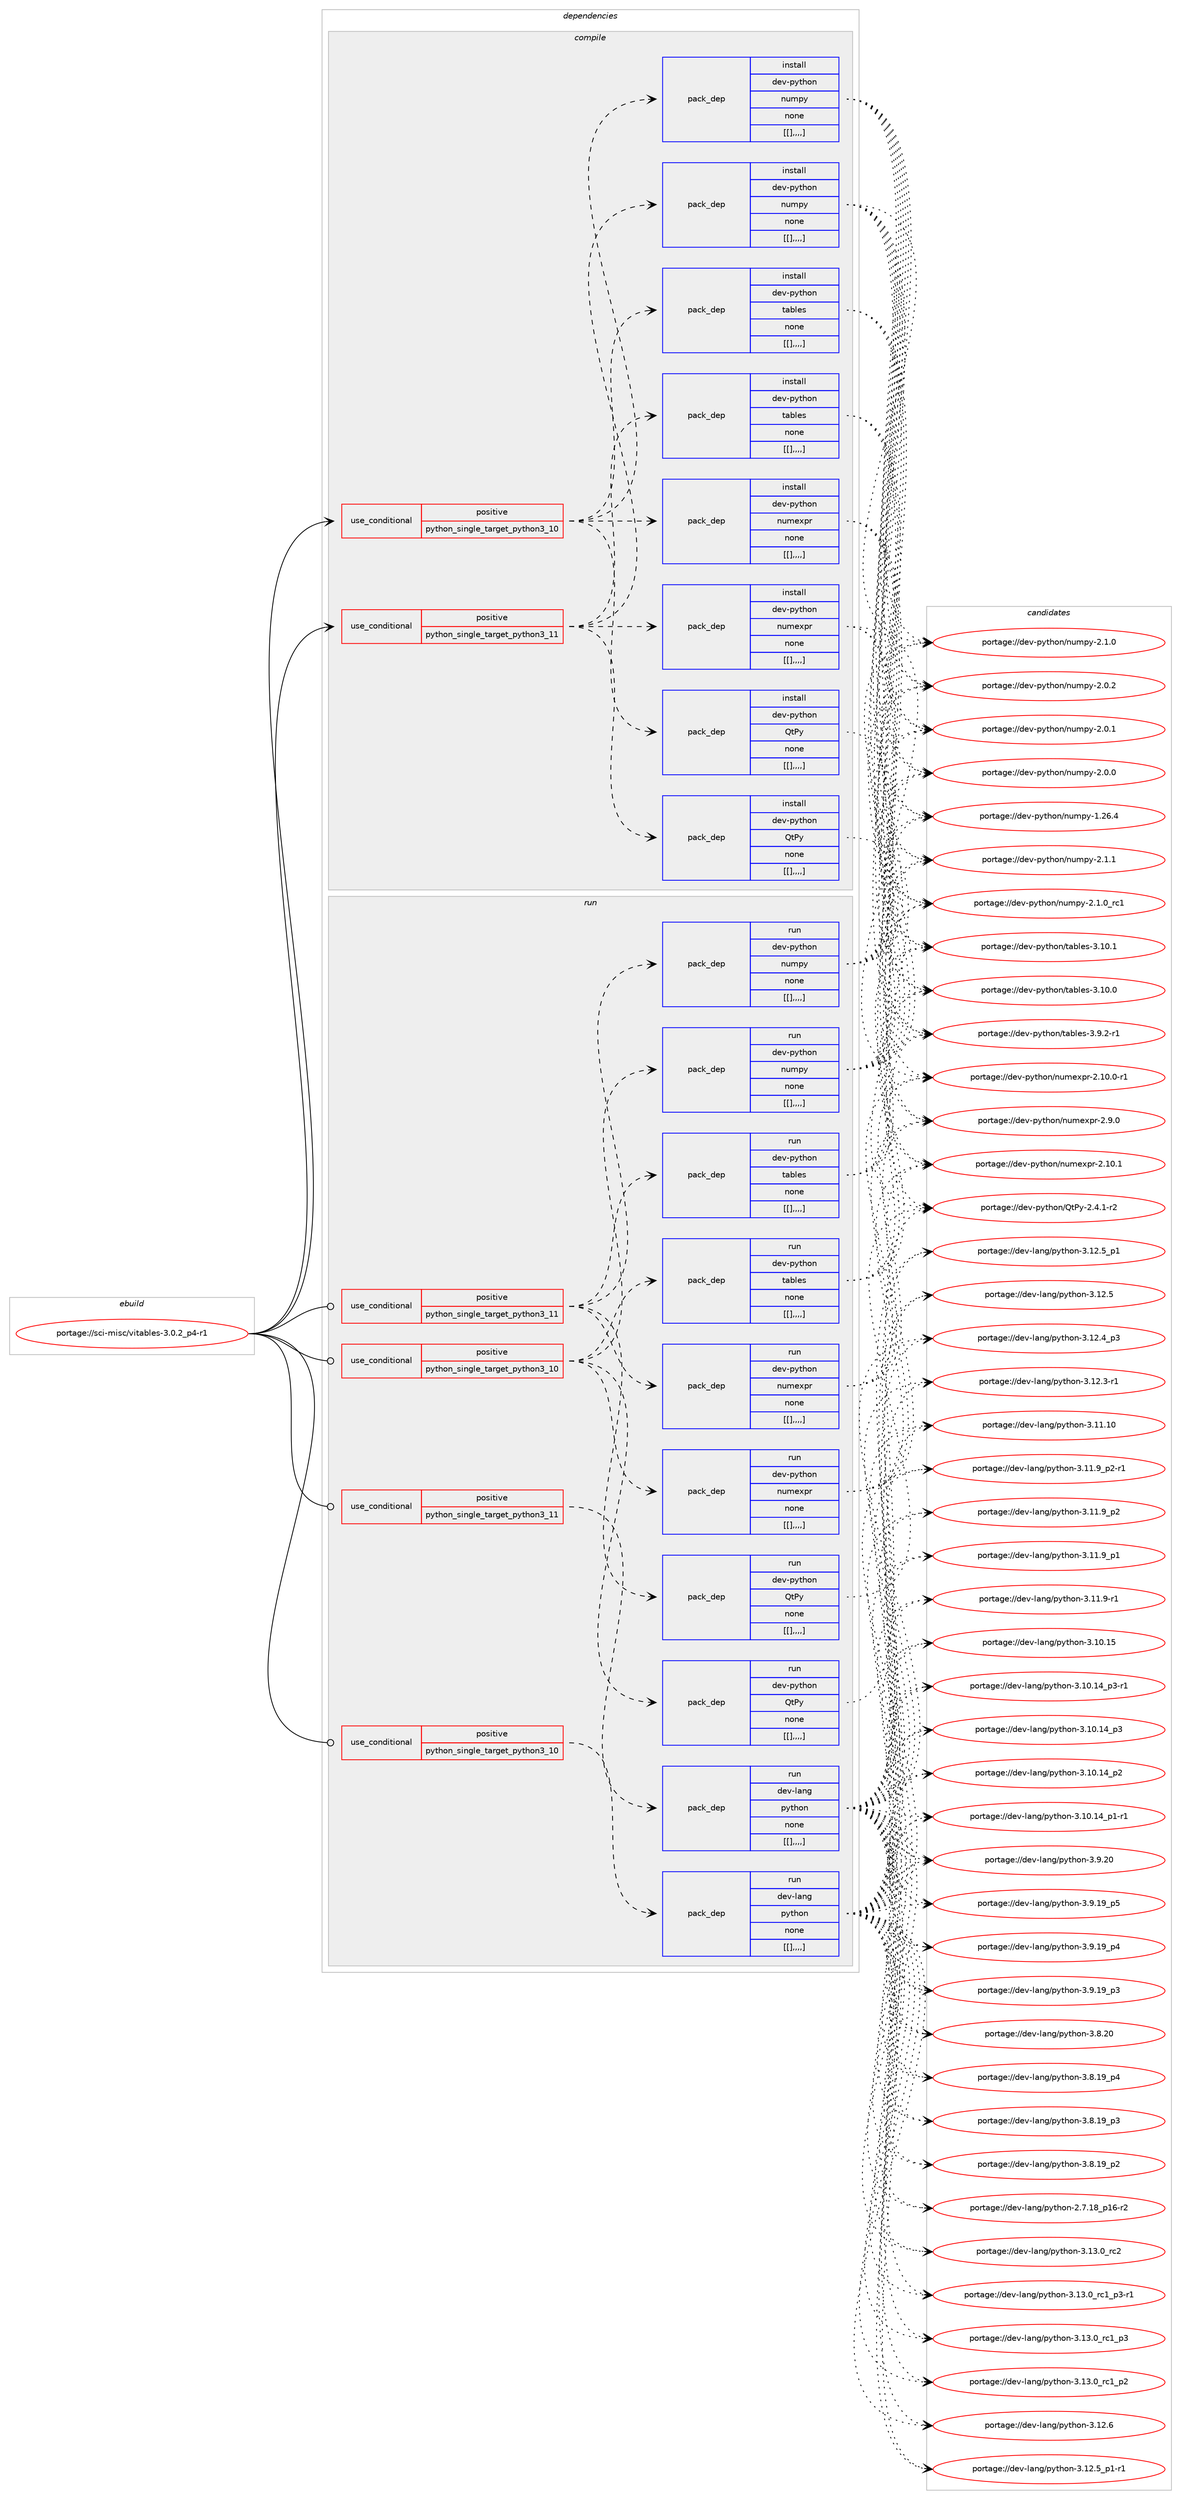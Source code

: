 digraph prolog {

# *************
# Graph options
# *************

newrank=true;
concentrate=true;
compound=true;
graph [rankdir=LR,fontname=Helvetica,fontsize=10,ranksep=1.5];#, ranksep=2.5, nodesep=0.2];
edge  [arrowhead=vee];
node  [fontname=Helvetica,fontsize=10];

# **********
# The ebuild
# **********

subgraph cluster_leftcol {
color=gray;
label=<<i>ebuild</i>>;
id [label="portage://sci-misc/vitables-3.0.2_p4-r1", color=red, width=4, href="../sci-misc/vitables-3.0.2_p4-r1.svg"];
}

# ****************
# The dependencies
# ****************

subgraph cluster_midcol {
color=gray;
label=<<i>dependencies</i>>;
subgraph cluster_compile {
fillcolor="#eeeeee";
style=filled;
label=<<i>compile</i>>;
subgraph cond112887 {
dependency426750 [label=<<TABLE BORDER="0" CELLBORDER="1" CELLSPACING="0" CELLPADDING="4"><TR><TD ROWSPAN="3" CELLPADDING="10">use_conditional</TD></TR><TR><TD>positive</TD></TR><TR><TD>python_single_target_python3_10</TD></TR></TABLE>>, shape=none, color=red];
subgraph pack310826 {
dependency426751 [label=<<TABLE BORDER="0" CELLBORDER="1" CELLSPACING="0" CELLPADDING="4" WIDTH="220"><TR><TD ROWSPAN="6" CELLPADDING="30">pack_dep</TD></TR><TR><TD WIDTH="110">install</TD></TR><TR><TD>dev-python</TD></TR><TR><TD>numpy</TD></TR><TR><TD>none</TD></TR><TR><TD>[[],,,,]</TD></TR></TABLE>>, shape=none, color=blue];
}
dependency426750:e -> dependency426751:w [weight=20,style="dashed",arrowhead="vee"];
subgraph pack310827 {
dependency426752 [label=<<TABLE BORDER="0" CELLBORDER="1" CELLSPACING="0" CELLPADDING="4" WIDTH="220"><TR><TD ROWSPAN="6" CELLPADDING="30">pack_dep</TD></TR><TR><TD WIDTH="110">install</TD></TR><TR><TD>dev-python</TD></TR><TR><TD>numexpr</TD></TR><TR><TD>none</TD></TR><TR><TD>[[],,,,]</TD></TR></TABLE>>, shape=none, color=blue];
}
dependency426750:e -> dependency426752:w [weight=20,style="dashed",arrowhead="vee"];
subgraph pack310828 {
dependency426753 [label=<<TABLE BORDER="0" CELLBORDER="1" CELLSPACING="0" CELLPADDING="4" WIDTH="220"><TR><TD ROWSPAN="6" CELLPADDING="30">pack_dep</TD></TR><TR><TD WIDTH="110">install</TD></TR><TR><TD>dev-python</TD></TR><TR><TD>QtPy</TD></TR><TR><TD>none</TD></TR><TR><TD>[[],,,,]</TD></TR></TABLE>>, shape=none, color=blue];
}
dependency426750:e -> dependency426753:w [weight=20,style="dashed",arrowhead="vee"];
subgraph pack310829 {
dependency426754 [label=<<TABLE BORDER="0" CELLBORDER="1" CELLSPACING="0" CELLPADDING="4" WIDTH="220"><TR><TD ROWSPAN="6" CELLPADDING="30">pack_dep</TD></TR><TR><TD WIDTH="110">install</TD></TR><TR><TD>dev-python</TD></TR><TR><TD>tables</TD></TR><TR><TD>none</TD></TR><TR><TD>[[],,,,]</TD></TR></TABLE>>, shape=none, color=blue];
}
dependency426750:e -> dependency426754:w [weight=20,style="dashed",arrowhead="vee"];
}
id:e -> dependency426750:w [weight=20,style="solid",arrowhead="vee"];
subgraph cond112888 {
dependency426755 [label=<<TABLE BORDER="0" CELLBORDER="1" CELLSPACING="0" CELLPADDING="4"><TR><TD ROWSPAN="3" CELLPADDING="10">use_conditional</TD></TR><TR><TD>positive</TD></TR><TR><TD>python_single_target_python3_11</TD></TR></TABLE>>, shape=none, color=red];
subgraph pack310830 {
dependency426756 [label=<<TABLE BORDER="0" CELLBORDER="1" CELLSPACING="0" CELLPADDING="4" WIDTH="220"><TR><TD ROWSPAN="6" CELLPADDING="30">pack_dep</TD></TR><TR><TD WIDTH="110">install</TD></TR><TR><TD>dev-python</TD></TR><TR><TD>numpy</TD></TR><TR><TD>none</TD></TR><TR><TD>[[],,,,]</TD></TR></TABLE>>, shape=none, color=blue];
}
dependency426755:e -> dependency426756:w [weight=20,style="dashed",arrowhead="vee"];
subgraph pack310831 {
dependency426757 [label=<<TABLE BORDER="0" CELLBORDER="1" CELLSPACING="0" CELLPADDING="4" WIDTH="220"><TR><TD ROWSPAN="6" CELLPADDING="30">pack_dep</TD></TR><TR><TD WIDTH="110">install</TD></TR><TR><TD>dev-python</TD></TR><TR><TD>numexpr</TD></TR><TR><TD>none</TD></TR><TR><TD>[[],,,,]</TD></TR></TABLE>>, shape=none, color=blue];
}
dependency426755:e -> dependency426757:w [weight=20,style="dashed",arrowhead="vee"];
subgraph pack310832 {
dependency426758 [label=<<TABLE BORDER="0" CELLBORDER="1" CELLSPACING="0" CELLPADDING="4" WIDTH="220"><TR><TD ROWSPAN="6" CELLPADDING="30">pack_dep</TD></TR><TR><TD WIDTH="110">install</TD></TR><TR><TD>dev-python</TD></TR><TR><TD>QtPy</TD></TR><TR><TD>none</TD></TR><TR><TD>[[],,,,]</TD></TR></TABLE>>, shape=none, color=blue];
}
dependency426755:e -> dependency426758:w [weight=20,style="dashed",arrowhead="vee"];
subgraph pack310833 {
dependency426759 [label=<<TABLE BORDER="0" CELLBORDER="1" CELLSPACING="0" CELLPADDING="4" WIDTH="220"><TR><TD ROWSPAN="6" CELLPADDING="30">pack_dep</TD></TR><TR><TD WIDTH="110">install</TD></TR><TR><TD>dev-python</TD></TR><TR><TD>tables</TD></TR><TR><TD>none</TD></TR><TR><TD>[[],,,,]</TD></TR></TABLE>>, shape=none, color=blue];
}
dependency426755:e -> dependency426759:w [weight=20,style="dashed",arrowhead="vee"];
}
id:e -> dependency426755:w [weight=20,style="solid",arrowhead="vee"];
}
subgraph cluster_compileandrun {
fillcolor="#eeeeee";
style=filled;
label=<<i>compile and run</i>>;
}
subgraph cluster_run {
fillcolor="#eeeeee";
style=filled;
label=<<i>run</i>>;
subgraph cond112889 {
dependency426760 [label=<<TABLE BORDER="0" CELLBORDER="1" CELLSPACING="0" CELLPADDING="4"><TR><TD ROWSPAN="3" CELLPADDING="10">use_conditional</TD></TR><TR><TD>positive</TD></TR><TR><TD>python_single_target_python3_10</TD></TR></TABLE>>, shape=none, color=red];
subgraph pack310834 {
dependency426761 [label=<<TABLE BORDER="0" CELLBORDER="1" CELLSPACING="0" CELLPADDING="4" WIDTH="220"><TR><TD ROWSPAN="6" CELLPADDING="30">pack_dep</TD></TR><TR><TD WIDTH="110">run</TD></TR><TR><TD>dev-lang</TD></TR><TR><TD>python</TD></TR><TR><TD>none</TD></TR><TR><TD>[[],,,,]</TD></TR></TABLE>>, shape=none, color=blue];
}
dependency426760:e -> dependency426761:w [weight=20,style="dashed",arrowhead="vee"];
}
id:e -> dependency426760:w [weight=20,style="solid",arrowhead="odot"];
subgraph cond112890 {
dependency426762 [label=<<TABLE BORDER="0" CELLBORDER="1" CELLSPACING="0" CELLPADDING="4"><TR><TD ROWSPAN="3" CELLPADDING="10">use_conditional</TD></TR><TR><TD>positive</TD></TR><TR><TD>python_single_target_python3_10</TD></TR></TABLE>>, shape=none, color=red];
subgraph pack310835 {
dependency426763 [label=<<TABLE BORDER="0" CELLBORDER="1" CELLSPACING="0" CELLPADDING="4" WIDTH="220"><TR><TD ROWSPAN="6" CELLPADDING="30">pack_dep</TD></TR><TR><TD WIDTH="110">run</TD></TR><TR><TD>dev-python</TD></TR><TR><TD>numpy</TD></TR><TR><TD>none</TD></TR><TR><TD>[[],,,,]</TD></TR></TABLE>>, shape=none, color=blue];
}
dependency426762:e -> dependency426763:w [weight=20,style="dashed",arrowhead="vee"];
subgraph pack310836 {
dependency426764 [label=<<TABLE BORDER="0" CELLBORDER="1" CELLSPACING="0" CELLPADDING="4" WIDTH="220"><TR><TD ROWSPAN="6" CELLPADDING="30">pack_dep</TD></TR><TR><TD WIDTH="110">run</TD></TR><TR><TD>dev-python</TD></TR><TR><TD>numexpr</TD></TR><TR><TD>none</TD></TR><TR><TD>[[],,,,]</TD></TR></TABLE>>, shape=none, color=blue];
}
dependency426762:e -> dependency426764:w [weight=20,style="dashed",arrowhead="vee"];
subgraph pack310837 {
dependency426765 [label=<<TABLE BORDER="0" CELLBORDER="1" CELLSPACING="0" CELLPADDING="4" WIDTH="220"><TR><TD ROWSPAN="6" CELLPADDING="30">pack_dep</TD></TR><TR><TD WIDTH="110">run</TD></TR><TR><TD>dev-python</TD></TR><TR><TD>QtPy</TD></TR><TR><TD>none</TD></TR><TR><TD>[[],,,,]</TD></TR></TABLE>>, shape=none, color=blue];
}
dependency426762:e -> dependency426765:w [weight=20,style="dashed",arrowhead="vee"];
subgraph pack310838 {
dependency426766 [label=<<TABLE BORDER="0" CELLBORDER="1" CELLSPACING="0" CELLPADDING="4" WIDTH="220"><TR><TD ROWSPAN="6" CELLPADDING="30">pack_dep</TD></TR><TR><TD WIDTH="110">run</TD></TR><TR><TD>dev-python</TD></TR><TR><TD>tables</TD></TR><TR><TD>none</TD></TR><TR><TD>[[],,,,]</TD></TR></TABLE>>, shape=none, color=blue];
}
dependency426762:e -> dependency426766:w [weight=20,style="dashed",arrowhead="vee"];
}
id:e -> dependency426762:w [weight=20,style="solid",arrowhead="odot"];
subgraph cond112891 {
dependency426767 [label=<<TABLE BORDER="0" CELLBORDER="1" CELLSPACING="0" CELLPADDING="4"><TR><TD ROWSPAN="3" CELLPADDING="10">use_conditional</TD></TR><TR><TD>positive</TD></TR><TR><TD>python_single_target_python3_11</TD></TR></TABLE>>, shape=none, color=red];
subgraph pack310839 {
dependency426768 [label=<<TABLE BORDER="0" CELLBORDER="1" CELLSPACING="0" CELLPADDING="4" WIDTH="220"><TR><TD ROWSPAN="6" CELLPADDING="30">pack_dep</TD></TR><TR><TD WIDTH="110">run</TD></TR><TR><TD>dev-lang</TD></TR><TR><TD>python</TD></TR><TR><TD>none</TD></TR><TR><TD>[[],,,,]</TD></TR></TABLE>>, shape=none, color=blue];
}
dependency426767:e -> dependency426768:w [weight=20,style="dashed",arrowhead="vee"];
}
id:e -> dependency426767:w [weight=20,style="solid",arrowhead="odot"];
subgraph cond112892 {
dependency426769 [label=<<TABLE BORDER="0" CELLBORDER="1" CELLSPACING="0" CELLPADDING="4"><TR><TD ROWSPAN="3" CELLPADDING="10">use_conditional</TD></TR><TR><TD>positive</TD></TR><TR><TD>python_single_target_python3_11</TD></TR></TABLE>>, shape=none, color=red];
subgraph pack310840 {
dependency426770 [label=<<TABLE BORDER="0" CELLBORDER="1" CELLSPACING="0" CELLPADDING="4" WIDTH="220"><TR><TD ROWSPAN="6" CELLPADDING="30">pack_dep</TD></TR><TR><TD WIDTH="110">run</TD></TR><TR><TD>dev-python</TD></TR><TR><TD>numpy</TD></TR><TR><TD>none</TD></TR><TR><TD>[[],,,,]</TD></TR></TABLE>>, shape=none, color=blue];
}
dependency426769:e -> dependency426770:w [weight=20,style="dashed",arrowhead="vee"];
subgraph pack310841 {
dependency426771 [label=<<TABLE BORDER="0" CELLBORDER="1" CELLSPACING="0" CELLPADDING="4" WIDTH="220"><TR><TD ROWSPAN="6" CELLPADDING="30">pack_dep</TD></TR><TR><TD WIDTH="110">run</TD></TR><TR><TD>dev-python</TD></TR><TR><TD>numexpr</TD></TR><TR><TD>none</TD></TR><TR><TD>[[],,,,]</TD></TR></TABLE>>, shape=none, color=blue];
}
dependency426769:e -> dependency426771:w [weight=20,style="dashed",arrowhead="vee"];
subgraph pack310842 {
dependency426772 [label=<<TABLE BORDER="0" CELLBORDER="1" CELLSPACING="0" CELLPADDING="4" WIDTH="220"><TR><TD ROWSPAN="6" CELLPADDING="30">pack_dep</TD></TR><TR><TD WIDTH="110">run</TD></TR><TR><TD>dev-python</TD></TR><TR><TD>QtPy</TD></TR><TR><TD>none</TD></TR><TR><TD>[[],,,,]</TD></TR></TABLE>>, shape=none, color=blue];
}
dependency426769:e -> dependency426772:w [weight=20,style="dashed",arrowhead="vee"];
subgraph pack310843 {
dependency426773 [label=<<TABLE BORDER="0" CELLBORDER="1" CELLSPACING="0" CELLPADDING="4" WIDTH="220"><TR><TD ROWSPAN="6" CELLPADDING="30">pack_dep</TD></TR><TR><TD WIDTH="110">run</TD></TR><TR><TD>dev-python</TD></TR><TR><TD>tables</TD></TR><TR><TD>none</TD></TR><TR><TD>[[],,,,]</TD></TR></TABLE>>, shape=none, color=blue];
}
dependency426769:e -> dependency426773:w [weight=20,style="dashed",arrowhead="vee"];
}
id:e -> dependency426769:w [weight=20,style="solid",arrowhead="odot"];
}
}

# **************
# The candidates
# **************

subgraph cluster_choices {
rank=same;
color=gray;
label=<<i>candidates</i>>;

subgraph choice310826 {
color=black;
nodesep=1;
choice1001011184511212111610411111047110117109112121455046494649 [label="portage://dev-python/numpy-2.1.1", color=red, width=4,href="../dev-python/numpy-2.1.1.svg"];
choice1001011184511212111610411111047110117109112121455046494648951149949 [label="portage://dev-python/numpy-2.1.0_rc1", color=red, width=4,href="../dev-python/numpy-2.1.0_rc1.svg"];
choice1001011184511212111610411111047110117109112121455046494648 [label="portage://dev-python/numpy-2.1.0", color=red, width=4,href="../dev-python/numpy-2.1.0.svg"];
choice1001011184511212111610411111047110117109112121455046484650 [label="portage://dev-python/numpy-2.0.2", color=red, width=4,href="../dev-python/numpy-2.0.2.svg"];
choice1001011184511212111610411111047110117109112121455046484649 [label="portage://dev-python/numpy-2.0.1", color=red, width=4,href="../dev-python/numpy-2.0.1.svg"];
choice1001011184511212111610411111047110117109112121455046484648 [label="portage://dev-python/numpy-2.0.0", color=red, width=4,href="../dev-python/numpy-2.0.0.svg"];
choice100101118451121211161041111104711011710911212145494650544652 [label="portage://dev-python/numpy-1.26.4", color=red, width=4,href="../dev-python/numpy-1.26.4.svg"];
dependency426751:e -> choice1001011184511212111610411111047110117109112121455046494649:w [style=dotted,weight="100"];
dependency426751:e -> choice1001011184511212111610411111047110117109112121455046494648951149949:w [style=dotted,weight="100"];
dependency426751:e -> choice1001011184511212111610411111047110117109112121455046494648:w [style=dotted,weight="100"];
dependency426751:e -> choice1001011184511212111610411111047110117109112121455046484650:w [style=dotted,weight="100"];
dependency426751:e -> choice1001011184511212111610411111047110117109112121455046484649:w [style=dotted,weight="100"];
dependency426751:e -> choice1001011184511212111610411111047110117109112121455046484648:w [style=dotted,weight="100"];
dependency426751:e -> choice100101118451121211161041111104711011710911212145494650544652:w [style=dotted,weight="100"];
}
subgraph choice310827 {
color=black;
nodesep=1;
choice100101118451121211161041111104711011710910112011211445504649484649 [label="portage://dev-python/numexpr-2.10.1", color=red, width=4,href="../dev-python/numexpr-2.10.1.svg"];
choice1001011184511212111610411111047110117109101120112114455046494846484511449 [label="portage://dev-python/numexpr-2.10.0-r1", color=red, width=4,href="../dev-python/numexpr-2.10.0-r1.svg"];
choice1001011184511212111610411111047110117109101120112114455046574648 [label="portage://dev-python/numexpr-2.9.0", color=red, width=4,href="../dev-python/numexpr-2.9.0.svg"];
dependency426752:e -> choice100101118451121211161041111104711011710910112011211445504649484649:w [style=dotted,weight="100"];
dependency426752:e -> choice1001011184511212111610411111047110117109101120112114455046494846484511449:w [style=dotted,weight="100"];
dependency426752:e -> choice1001011184511212111610411111047110117109101120112114455046574648:w [style=dotted,weight="100"];
}
subgraph choice310828 {
color=black;
nodesep=1;
choice100101118451121211161041111104781116801214550465246494511450 [label="portage://dev-python/QtPy-2.4.1-r2", color=red, width=4,href="../dev-python/QtPy-2.4.1-r2.svg"];
dependency426753:e -> choice100101118451121211161041111104781116801214550465246494511450:w [style=dotted,weight="100"];
}
subgraph choice310829 {
color=black;
nodesep=1;
choice1001011184511212111610411111047116979810810111545514649484649 [label="portage://dev-python/tables-3.10.1", color=red, width=4,href="../dev-python/tables-3.10.1.svg"];
choice1001011184511212111610411111047116979810810111545514649484648 [label="portage://dev-python/tables-3.10.0", color=red, width=4,href="../dev-python/tables-3.10.0.svg"];
choice100101118451121211161041111104711697981081011154551465746504511449 [label="portage://dev-python/tables-3.9.2-r1", color=red, width=4,href="../dev-python/tables-3.9.2-r1.svg"];
dependency426754:e -> choice1001011184511212111610411111047116979810810111545514649484649:w [style=dotted,weight="100"];
dependency426754:e -> choice1001011184511212111610411111047116979810810111545514649484648:w [style=dotted,weight="100"];
dependency426754:e -> choice100101118451121211161041111104711697981081011154551465746504511449:w [style=dotted,weight="100"];
}
subgraph choice310830 {
color=black;
nodesep=1;
choice1001011184511212111610411111047110117109112121455046494649 [label="portage://dev-python/numpy-2.1.1", color=red, width=4,href="../dev-python/numpy-2.1.1.svg"];
choice1001011184511212111610411111047110117109112121455046494648951149949 [label="portage://dev-python/numpy-2.1.0_rc1", color=red, width=4,href="../dev-python/numpy-2.1.0_rc1.svg"];
choice1001011184511212111610411111047110117109112121455046494648 [label="portage://dev-python/numpy-2.1.0", color=red, width=4,href="../dev-python/numpy-2.1.0.svg"];
choice1001011184511212111610411111047110117109112121455046484650 [label="portage://dev-python/numpy-2.0.2", color=red, width=4,href="../dev-python/numpy-2.0.2.svg"];
choice1001011184511212111610411111047110117109112121455046484649 [label="portage://dev-python/numpy-2.0.1", color=red, width=4,href="../dev-python/numpy-2.0.1.svg"];
choice1001011184511212111610411111047110117109112121455046484648 [label="portage://dev-python/numpy-2.0.0", color=red, width=4,href="../dev-python/numpy-2.0.0.svg"];
choice100101118451121211161041111104711011710911212145494650544652 [label="portage://dev-python/numpy-1.26.4", color=red, width=4,href="../dev-python/numpy-1.26.4.svg"];
dependency426756:e -> choice1001011184511212111610411111047110117109112121455046494649:w [style=dotted,weight="100"];
dependency426756:e -> choice1001011184511212111610411111047110117109112121455046494648951149949:w [style=dotted,weight="100"];
dependency426756:e -> choice1001011184511212111610411111047110117109112121455046494648:w [style=dotted,weight="100"];
dependency426756:e -> choice1001011184511212111610411111047110117109112121455046484650:w [style=dotted,weight="100"];
dependency426756:e -> choice1001011184511212111610411111047110117109112121455046484649:w [style=dotted,weight="100"];
dependency426756:e -> choice1001011184511212111610411111047110117109112121455046484648:w [style=dotted,weight="100"];
dependency426756:e -> choice100101118451121211161041111104711011710911212145494650544652:w [style=dotted,weight="100"];
}
subgraph choice310831 {
color=black;
nodesep=1;
choice100101118451121211161041111104711011710910112011211445504649484649 [label="portage://dev-python/numexpr-2.10.1", color=red, width=4,href="../dev-python/numexpr-2.10.1.svg"];
choice1001011184511212111610411111047110117109101120112114455046494846484511449 [label="portage://dev-python/numexpr-2.10.0-r1", color=red, width=4,href="../dev-python/numexpr-2.10.0-r1.svg"];
choice1001011184511212111610411111047110117109101120112114455046574648 [label="portage://dev-python/numexpr-2.9.0", color=red, width=4,href="../dev-python/numexpr-2.9.0.svg"];
dependency426757:e -> choice100101118451121211161041111104711011710910112011211445504649484649:w [style=dotted,weight="100"];
dependency426757:e -> choice1001011184511212111610411111047110117109101120112114455046494846484511449:w [style=dotted,weight="100"];
dependency426757:e -> choice1001011184511212111610411111047110117109101120112114455046574648:w [style=dotted,weight="100"];
}
subgraph choice310832 {
color=black;
nodesep=1;
choice100101118451121211161041111104781116801214550465246494511450 [label="portage://dev-python/QtPy-2.4.1-r2", color=red, width=4,href="../dev-python/QtPy-2.4.1-r2.svg"];
dependency426758:e -> choice100101118451121211161041111104781116801214550465246494511450:w [style=dotted,weight="100"];
}
subgraph choice310833 {
color=black;
nodesep=1;
choice1001011184511212111610411111047116979810810111545514649484649 [label="portage://dev-python/tables-3.10.1", color=red, width=4,href="../dev-python/tables-3.10.1.svg"];
choice1001011184511212111610411111047116979810810111545514649484648 [label="portage://dev-python/tables-3.10.0", color=red, width=4,href="../dev-python/tables-3.10.0.svg"];
choice100101118451121211161041111104711697981081011154551465746504511449 [label="portage://dev-python/tables-3.9.2-r1", color=red, width=4,href="../dev-python/tables-3.9.2-r1.svg"];
dependency426759:e -> choice1001011184511212111610411111047116979810810111545514649484649:w [style=dotted,weight="100"];
dependency426759:e -> choice1001011184511212111610411111047116979810810111545514649484648:w [style=dotted,weight="100"];
dependency426759:e -> choice100101118451121211161041111104711697981081011154551465746504511449:w [style=dotted,weight="100"];
}
subgraph choice310834 {
color=black;
nodesep=1;
choice10010111845108971101034711212111610411111045514649514648951149950 [label="portage://dev-lang/python-3.13.0_rc2", color=red, width=4,href="../dev-lang/python-3.13.0_rc2.svg"];
choice1001011184510897110103471121211161041111104551464951464895114994995112514511449 [label="portage://dev-lang/python-3.13.0_rc1_p3-r1", color=red, width=4,href="../dev-lang/python-3.13.0_rc1_p3-r1.svg"];
choice100101118451089711010347112121116104111110455146495146489511499499511251 [label="portage://dev-lang/python-3.13.0_rc1_p3", color=red, width=4,href="../dev-lang/python-3.13.0_rc1_p3.svg"];
choice100101118451089711010347112121116104111110455146495146489511499499511250 [label="portage://dev-lang/python-3.13.0_rc1_p2", color=red, width=4,href="../dev-lang/python-3.13.0_rc1_p2.svg"];
choice10010111845108971101034711212111610411111045514649504654 [label="portage://dev-lang/python-3.12.6", color=red, width=4,href="../dev-lang/python-3.12.6.svg"];
choice1001011184510897110103471121211161041111104551464950465395112494511449 [label="portage://dev-lang/python-3.12.5_p1-r1", color=red, width=4,href="../dev-lang/python-3.12.5_p1-r1.svg"];
choice100101118451089711010347112121116104111110455146495046539511249 [label="portage://dev-lang/python-3.12.5_p1", color=red, width=4,href="../dev-lang/python-3.12.5_p1.svg"];
choice10010111845108971101034711212111610411111045514649504653 [label="portage://dev-lang/python-3.12.5", color=red, width=4,href="../dev-lang/python-3.12.5.svg"];
choice100101118451089711010347112121116104111110455146495046529511251 [label="portage://dev-lang/python-3.12.4_p3", color=red, width=4,href="../dev-lang/python-3.12.4_p3.svg"];
choice100101118451089711010347112121116104111110455146495046514511449 [label="portage://dev-lang/python-3.12.3-r1", color=red, width=4,href="../dev-lang/python-3.12.3-r1.svg"];
choice1001011184510897110103471121211161041111104551464949464948 [label="portage://dev-lang/python-3.11.10", color=red, width=4,href="../dev-lang/python-3.11.10.svg"];
choice1001011184510897110103471121211161041111104551464949465795112504511449 [label="portage://dev-lang/python-3.11.9_p2-r1", color=red, width=4,href="../dev-lang/python-3.11.9_p2-r1.svg"];
choice100101118451089711010347112121116104111110455146494946579511250 [label="portage://dev-lang/python-3.11.9_p2", color=red, width=4,href="../dev-lang/python-3.11.9_p2.svg"];
choice100101118451089711010347112121116104111110455146494946579511249 [label="portage://dev-lang/python-3.11.9_p1", color=red, width=4,href="../dev-lang/python-3.11.9_p1.svg"];
choice100101118451089711010347112121116104111110455146494946574511449 [label="portage://dev-lang/python-3.11.9-r1", color=red, width=4,href="../dev-lang/python-3.11.9-r1.svg"];
choice1001011184510897110103471121211161041111104551464948464953 [label="portage://dev-lang/python-3.10.15", color=red, width=4,href="../dev-lang/python-3.10.15.svg"];
choice100101118451089711010347112121116104111110455146494846495295112514511449 [label="portage://dev-lang/python-3.10.14_p3-r1", color=red, width=4,href="../dev-lang/python-3.10.14_p3-r1.svg"];
choice10010111845108971101034711212111610411111045514649484649529511251 [label="portage://dev-lang/python-3.10.14_p3", color=red, width=4,href="../dev-lang/python-3.10.14_p3.svg"];
choice10010111845108971101034711212111610411111045514649484649529511250 [label="portage://dev-lang/python-3.10.14_p2", color=red, width=4,href="../dev-lang/python-3.10.14_p2.svg"];
choice100101118451089711010347112121116104111110455146494846495295112494511449 [label="portage://dev-lang/python-3.10.14_p1-r1", color=red, width=4,href="../dev-lang/python-3.10.14_p1-r1.svg"];
choice10010111845108971101034711212111610411111045514657465048 [label="portage://dev-lang/python-3.9.20", color=red, width=4,href="../dev-lang/python-3.9.20.svg"];
choice100101118451089711010347112121116104111110455146574649579511253 [label="portage://dev-lang/python-3.9.19_p5", color=red, width=4,href="../dev-lang/python-3.9.19_p5.svg"];
choice100101118451089711010347112121116104111110455146574649579511252 [label="portage://dev-lang/python-3.9.19_p4", color=red, width=4,href="../dev-lang/python-3.9.19_p4.svg"];
choice100101118451089711010347112121116104111110455146574649579511251 [label="portage://dev-lang/python-3.9.19_p3", color=red, width=4,href="../dev-lang/python-3.9.19_p3.svg"];
choice10010111845108971101034711212111610411111045514656465048 [label="portage://dev-lang/python-3.8.20", color=red, width=4,href="../dev-lang/python-3.8.20.svg"];
choice100101118451089711010347112121116104111110455146564649579511252 [label="portage://dev-lang/python-3.8.19_p4", color=red, width=4,href="../dev-lang/python-3.8.19_p4.svg"];
choice100101118451089711010347112121116104111110455146564649579511251 [label="portage://dev-lang/python-3.8.19_p3", color=red, width=4,href="../dev-lang/python-3.8.19_p3.svg"];
choice100101118451089711010347112121116104111110455146564649579511250 [label="portage://dev-lang/python-3.8.19_p2", color=red, width=4,href="../dev-lang/python-3.8.19_p2.svg"];
choice100101118451089711010347112121116104111110455046554649569511249544511450 [label="portage://dev-lang/python-2.7.18_p16-r2", color=red, width=4,href="../dev-lang/python-2.7.18_p16-r2.svg"];
dependency426761:e -> choice10010111845108971101034711212111610411111045514649514648951149950:w [style=dotted,weight="100"];
dependency426761:e -> choice1001011184510897110103471121211161041111104551464951464895114994995112514511449:w [style=dotted,weight="100"];
dependency426761:e -> choice100101118451089711010347112121116104111110455146495146489511499499511251:w [style=dotted,weight="100"];
dependency426761:e -> choice100101118451089711010347112121116104111110455146495146489511499499511250:w [style=dotted,weight="100"];
dependency426761:e -> choice10010111845108971101034711212111610411111045514649504654:w [style=dotted,weight="100"];
dependency426761:e -> choice1001011184510897110103471121211161041111104551464950465395112494511449:w [style=dotted,weight="100"];
dependency426761:e -> choice100101118451089711010347112121116104111110455146495046539511249:w [style=dotted,weight="100"];
dependency426761:e -> choice10010111845108971101034711212111610411111045514649504653:w [style=dotted,weight="100"];
dependency426761:e -> choice100101118451089711010347112121116104111110455146495046529511251:w [style=dotted,weight="100"];
dependency426761:e -> choice100101118451089711010347112121116104111110455146495046514511449:w [style=dotted,weight="100"];
dependency426761:e -> choice1001011184510897110103471121211161041111104551464949464948:w [style=dotted,weight="100"];
dependency426761:e -> choice1001011184510897110103471121211161041111104551464949465795112504511449:w [style=dotted,weight="100"];
dependency426761:e -> choice100101118451089711010347112121116104111110455146494946579511250:w [style=dotted,weight="100"];
dependency426761:e -> choice100101118451089711010347112121116104111110455146494946579511249:w [style=dotted,weight="100"];
dependency426761:e -> choice100101118451089711010347112121116104111110455146494946574511449:w [style=dotted,weight="100"];
dependency426761:e -> choice1001011184510897110103471121211161041111104551464948464953:w [style=dotted,weight="100"];
dependency426761:e -> choice100101118451089711010347112121116104111110455146494846495295112514511449:w [style=dotted,weight="100"];
dependency426761:e -> choice10010111845108971101034711212111610411111045514649484649529511251:w [style=dotted,weight="100"];
dependency426761:e -> choice10010111845108971101034711212111610411111045514649484649529511250:w [style=dotted,weight="100"];
dependency426761:e -> choice100101118451089711010347112121116104111110455146494846495295112494511449:w [style=dotted,weight="100"];
dependency426761:e -> choice10010111845108971101034711212111610411111045514657465048:w [style=dotted,weight="100"];
dependency426761:e -> choice100101118451089711010347112121116104111110455146574649579511253:w [style=dotted,weight="100"];
dependency426761:e -> choice100101118451089711010347112121116104111110455146574649579511252:w [style=dotted,weight="100"];
dependency426761:e -> choice100101118451089711010347112121116104111110455146574649579511251:w [style=dotted,weight="100"];
dependency426761:e -> choice10010111845108971101034711212111610411111045514656465048:w [style=dotted,weight="100"];
dependency426761:e -> choice100101118451089711010347112121116104111110455146564649579511252:w [style=dotted,weight="100"];
dependency426761:e -> choice100101118451089711010347112121116104111110455146564649579511251:w [style=dotted,weight="100"];
dependency426761:e -> choice100101118451089711010347112121116104111110455146564649579511250:w [style=dotted,weight="100"];
dependency426761:e -> choice100101118451089711010347112121116104111110455046554649569511249544511450:w [style=dotted,weight="100"];
}
subgraph choice310835 {
color=black;
nodesep=1;
choice1001011184511212111610411111047110117109112121455046494649 [label="portage://dev-python/numpy-2.1.1", color=red, width=4,href="../dev-python/numpy-2.1.1.svg"];
choice1001011184511212111610411111047110117109112121455046494648951149949 [label="portage://dev-python/numpy-2.1.0_rc1", color=red, width=4,href="../dev-python/numpy-2.1.0_rc1.svg"];
choice1001011184511212111610411111047110117109112121455046494648 [label="portage://dev-python/numpy-2.1.0", color=red, width=4,href="../dev-python/numpy-2.1.0.svg"];
choice1001011184511212111610411111047110117109112121455046484650 [label="portage://dev-python/numpy-2.0.2", color=red, width=4,href="../dev-python/numpy-2.0.2.svg"];
choice1001011184511212111610411111047110117109112121455046484649 [label="portage://dev-python/numpy-2.0.1", color=red, width=4,href="../dev-python/numpy-2.0.1.svg"];
choice1001011184511212111610411111047110117109112121455046484648 [label="portage://dev-python/numpy-2.0.0", color=red, width=4,href="../dev-python/numpy-2.0.0.svg"];
choice100101118451121211161041111104711011710911212145494650544652 [label="portage://dev-python/numpy-1.26.4", color=red, width=4,href="../dev-python/numpy-1.26.4.svg"];
dependency426763:e -> choice1001011184511212111610411111047110117109112121455046494649:w [style=dotted,weight="100"];
dependency426763:e -> choice1001011184511212111610411111047110117109112121455046494648951149949:w [style=dotted,weight="100"];
dependency426763:e -> choice1001011184511212111610411111047110117109112121455046494648:w [style=dotted,weight="100"];
dependency426763:e -> choice1001011184511212111610411111047110117109112121455046484650:w [style=dotted,weight="100"];
dependency426763:e -> choice1001011184511212111610411111047110117109112121455046484649:w [style=dotted,weight="100"];
dependency426763:e -> choice1001011184511212111610411111047110117109112121455046484648:w [style=dotted,weight="100"];
dependency426763:e -> choice100101118451121211161041111104711011710911212145494650544652:w [style=dotted,weight="100"];
}
subgraph choice310836 {
color=black;
nodesep=1;
choice100101118451121211161041111104711011710910112011211445504649484649 [label="portage://dev-python/numexpr-2.10.1", color=red, width=4,href="../dev-python/numexpr-2.10.1.svg"];
choice1001011184511212111610411111047110117109101120112114455046494846484511449 [label="portage://dev-python/numexpr-2.10.0-r1", color=red, width=4,href="../dev-python/numexpr-2.10.0-r1.svg"];
choice1001011184511212111610411111047110117109101120112114455046574648 [label="portage://dev-python/numexpr-2.9.0", color=red, width=4,href="../dev-python/numexpr-2.9.0.svg"];
dependency426764:e -> choice100101118451121211161041111104711011710910112011211445504649484649:w [style=dotted,weight="100"];
dependency426764:e -> choice1001011184511212111610411111047110117109101120112114455046494846484511449:w [style=dotted,weight="100"];
dependency426764:e -> choice1001011184511212111610411111047110117109101120112114455046574648:w [style=dotted,weight="100"];
}
subgraph choice310837 {
color=black;
nodesep=1;
choice100101118451121211161041111104781116801214550465246494511450 [label="portage://dev-python/QtPy-2.4.1-r2", color=red, width=4,href="../dev-python/QtPy-2.4.1-r2.svg"];
dependency426765:e -> choice100101118451121211161041111104781116801214550465246494511450:w [style=dotted,weight="100"];
}
subgraph choice310838 {
color=black;
nodesep=1;
choice1001011184511212111610411111047116979810810111545514649484649 [label="portage://dev-python/tables-3.10.1", color=red, width=4,href="../dev-python/tables-3.10.1.svg"];
choice1001011184511212111610411111047116979810810111545514649484648 [label="portage://dev-python/tables-3.10.0", color=red, width=4,href="../dev-python/tables-3.10.0.svg"];
choice100101118451121211161041111104711697981081011154551465746504511449 [label="portage://dev-python/tables-3.9.2-r1", color=red, width=4,href="../dev-python/tables-3.9.2-r1.svg"];
dependency426766:e -> choice1001011184511212111610411111047116979810810111545514649484649:w [style=dotted,weight="100"];
dependency426766:e -> choice1001011184511212111610411111047116979810810111545514649484648:w [style=dotted,weight="100"];
dependency426766:e -> choice100101118451121211161041111104711697981081011154551465746504511449:w [style=dotted,weight="100"];
}
subgraph choice310839 {
color=black;
nodesep=1;
choice10010111845108971101034711212111610411111045514649514648951149950 [label="portage://dev-lang/python-3.13.0_rc2", color=red, width=4,href="../dev-lang/python-3.13.0_rc2.svg"];
choice1001011184510897110103471121211161041111104551464951464895114994995112514511449 [label="portage://dev-lang/python-3.13.0_rc1_p3-r1", color=red, width=4,href="../dev-lang/python-3.13.0_rc1_p3-r1.svg"];
choice100101118451089711010347112121116104111110455146495146489511499499511251 [label="portage://dev-lang/python-3.13.0_rc1_p3", color=red, width=4,href="../dev-lang/python-3.13.0_rc1_p3.svg"];
choice100101118451089711010347112121116104111110455146495146489511499499511250 [label="portage://dev-lang/python-3.13.0_rc1_p2", color=red, width=4,href="../dev-lang/python-3.13.0_rc1_p2.svg"];
choice10010111845108971101034711212111610411111045514649504654 [label="portage://dev-lang/python-3.12.6", color=red, width=4,href="../dev-lang/python-3.12.6.svg"];
choice1001011184510897110103471121211161041111104551464950465395112494511449 [label="portage://dev-lang/python-3.12.5_p1-r1", color=red, width=4,href="../dev-lang/python-3.12.5_p1-r1.svg"];
choice100101118451089711010347112121116104111110455146495046539511249 [label="portage://dev-lang/python-3.12.5_p1", color=red, width=4,href="../dev-lang/python-3.12.5_p1.svg"];
choice10010111845108971101034711212111610411111045514649504653 [label="portage://dev-lang/python-3.12.5", color=red, width=4,href="../dev-lang/python-3.12.5.svg"];
choice100101118451089711010347112121116104111110455146495046529511251 [label="portage://dev-lang/python-3.12.4_p3", color=red, width=4,href="../dev-lang/python-3.12.4_p3.svg"];
choice100101118451089711010347112121116104111110455146495046514511449 [label="portage://dev-lang/python-3.12.3-r1", color=red, width=4,href="../dev-lang/python-3.12.3-r1.svg"];
choice1001011184510897110103471121211161041111104551464949464948 [label="portage://dev-lang/python-3.11.10", color=red, width=4,href="../dev-lang/python-3.11.10.svg"];
choice1001011184510897110103471121211161041111104551464949465795112504511449 [label="portage://dev-lang/python-3.11.9_p2-r1", color=red, width=4,href="../dev-lang/python-3.11.9_p2-r1.svg"];
choice100101118451089711010347112121116104111110455146494946579511250 [label="portage://dev-lang/python-3.11.9_p2", color=red, width=4,href="../dev-lang/python-3.11.9_p2.svg"];
choice100101118451089711010347112121116104111110455146494946579511249 [label="portage://dev-lang/python-3.11.9_p1", color=red, width=4,href="../dev-lang/python-3.11.9_p1.svg"];
choice100101118451089711010347112121116104111110455146494946574511449 [label="portage://dev-lang/python-3.11.9-r1", color=red, width=4,href="../dev-lang/python-3.11.9-r1.svg"];
choice1001011184510897110103471121211161041111104551464948464953 [label="portage://dev-lang/python-3.10.15", color=red, width=4,href="../dev-lang/python-3.10.15.svg"];
choice100101118451089711010347112121116104111110455146494846495295112514511449 [label="portage://dev-lang/python-3.10.14_p3-r1", color=red, width=4,href="../dev-lang/python-3.10.14_p3-r1.svg"];
choice10010111845108971101034711212111610411111045514649484649529511251 [label="portage://dev-lang/python-3.10.14_p3", color=red, width=4,href="../dev-lang/python-3.10.14_p3.svg"];
choice10010111845108971101034711212111610411111045514649484649529511250 [label="portage://dev-lang/python-3.10.14_p2", color=red, width=4,href="../dev-lang/python-3.10.14_p2.svg"];
choice100101118451089711010347112121116104111110455146494846495295112494511449 [label="portage://dev-lang/python-3.10.14_p1-r1", color=red, width=4,href="../dev-lang/python-3.10.14_p1-r1.svg"];
choice10010111845108971101034711212111610411111045514657465048 [label="portage://dev-lang/python-3.9.20", color=red, width=4,href="../dev-lang/python-3.9.20.svg"];
choice100101118451089711010347112121116104111110455146574649579511253 [label="portage://dev-lang/python-3.9.19_p5", color=red, width=4,href="../dev-lang/python-3.9.19_p5.svg"];
choice100101118451089711010347112121116104111110455146574649579511252 [label="portage://dev-lang/python-3.9.19_p4", color=red, width=4,href="../dev-lang/python-3.9.19_p4.svg"];
choice100101118451089711010347112121116104111110455146574649579511251 [label="portage://dev-lang/python-3.9.19_p3", color=red, width=4,href="../dev-lang/python-3.9.19_p3.svg"];
choice10010111845108971101034711212111610411111045514656465048 [label="portage://dev-lang/python-3.8.20", color=red, width=4,href="../dev-lang/python-3.8.20.svg"];
choice100101118451089711010347112121116104111110455146564649579511252 [label="portage://dev-lang/python-3.8.19_p4", color=red, width=4,href="../dev-lang/python-3.8.19_p4.svg"];
choice100101118451089711010347112121116104111110455146564649579511251 [label="portage://dev-lang/python-3.8.19_p3", color=red, width=4,href="../dev-lang/python-3.8.19_p3.svg"];
choice100101118451089711010347112121116104111110455146564649579511250 [label="portage://dev-lang/python-3.8.19_p2", color=red, width=4,href="../dev-lang/python-3.8.19_p2.svg"];
choice100101118451089711010347112121116104111110455046554649569511249544511450 [label="portage://dev-lang/python-2.7.18_p16-r2", color=red, width=4,href="../dev-lang/python-2.7.18_p16-r2.svg"];
dependency426768:e -> choice10010111845108971101034711212111610411111045514649514648951149950:w [style=dotted,weight="100"];
dependency426768:e -> choice1001011184510897110103471121211161041111104551464951464895114994995112514511449:w [style=dotted,weight="100"];
dependency426768:e -> choice100101118451089711010347112121116104111110455146495146489511499499511251:w [style=dotted,weight="100"];
dependency426768:e -> choice100101118451089711010347112121116104111110455146495146489511499499511250:w [style=dotted,weight="100"];
dependency426768:e -> choice10010111845108971101034711212111610411111045514649504654:w [style=dotted,weight="100"];
dependency426768:e -> choice1001011184510897110103471121211161041111104551464950465395112494511449:w [style=dotted,weight="100"];
dependency426768:e -> choice100101118451089711010347112121116104111110455146495046539511249:w [style=dotted,weight="100"];
dependency426768:e -> choice10010111845108971101034711212111610411111045514649504653:w [style=dotted,weight="100"];
dependency426768:e -> choice100101118451089711010347112121116104111110455146495046529511251:w [style=dotted,weight="100"];
dependency426768:e -> choice100101118451089711010347112121116104111110455146495046514511449:w [style=dotted,weight="100"];
dependency426768:e -> choice1001011184510897110103471121211161041111104551464949464948:w [style=dotted,weight="100"];
dependency426768:e -> choice1001011184510897110103471121211161041111104551464949465795112504511449:w [style=dotted,weight="100"];
dependency426768:e -> choice100101118451089711010347112121116104111110455146494946579511250:w [style=dotted,weight="100"];
dependency426768:e -> choice100101118451089711010347112121116104111110455146494946579511249:w [style=dotted,weight="100"];
dependency426768:e -> choice100101118451089711010347112121116104111110455146494946574511449:w [style=dotted,weight="100"];
dependency426768:e -> choice1001011184510897110103471121211161041111104551464948464953:w [style=dotted,weight="100"];
dependency426768:e -> choice100101118451089711010347112121116104111110455146494846495295112514511449:w [style=dotted,weight="100"];
dependency426768:e -> choice10010111845108971101034711212111610411111045514649484649529511251:w [style=dotted,weight="100"];
dependency426768:e -> choice10010111845108971101034711212111610411111045514649484649529511250:w [style=dotted,weight="100"];
dependency426768:e -> choice100101118451089711010347112121116104111110455146494846495295112494511449:w [style=dotted,weight="100"];
dependency426768:e -> choice10010111845108971101034711212111610411111045514657465048:w [style=dotted,weight="100"];
dependency426768:e -> choice100101118451089711010347112121116104111110455146574649579511253:w [style=dotted,weight="100"];
dependency426768:e -> choice100101118451089711010347112121116104111110455146574649579511252:w [style=dotted,weight="100"];
dependency426768:e -> choice100101118451089711010347112121116104111110455146574649579511251:w [style=dotted,weight="100"];
dependency426768:e -> choice10010111845108971101034711212111610411111045514656465048:w [style=dotted,weight="100"];
dependency426768:e -> choice100101118451089711010347112121116104111110455146564649579511252:w [style=dotted,weight="100"];
dependency426768:e -> choice100101118451089711010347112121116104111110455146564649579511251:w [style=dotted,weight="100"];
dependency426768:e -> choice100101118451089711010347112121116104111110455146564649579511250:w [style=dotted,weight="100"];
dependency426768:e -> choice100101118451089711010347112121116104111110455046554649569511249544511450:w [style=dotted,weight="100"];
}
subgraph choice310840 {
color=black;
nodesep=1;
choice1001011184511212111610411111047110117109112121455046494649 [label="portage://dev-python/numpy-2.1.1", color=red, width=4,href="../dev-python/numpy-2.1.1.svg"];
choice1001011184511212111610411111047110117109112121455046494648951149949 [label="portage://dev-python/numpy-2.1.0_rc1", color=red, width=4,href="../dev-python/numpy-2.1.0_rc1.svg"];
choice1001011184511212111610411111047110117109112121455046494648 [label="portage://dev-python/numpy-2.1.0", color=red, width=4,href="../dev-python/numpy-2.1.0.svg"];
choice1001011184511212111610411111047110117109112121455046484650 [label="portage://dev-python/numpy-2.0.2", color=red, width=4,href="../dev-python/numpy-2.0.2.svg"];
choice1001011184511212111610411111047110117109112121455046484649 [label="portage://dev-python/numpy-2.0.1", color=red, width=4,href="../dev-python/numpy-2.0.1.svg"];
choice1001011184511212111610411111047110117109112121455046484648 [label="portage://dev-python/numpy-2.0.0", color=red, width=4,href="../dev-python/numpy-2.0.0.svg"];
choice100101118451121211161041111104711011710911212145494650544652 [label="portage://dev-python/numpy-1.26.4", color=red, width=4,href="../dev-python/numpy-1.26.4.svg"];
dependency426770:e -> choice1001011184511212111610411111047110117109112121455046494649:w [style=dotted,weight="100"];
dependency426770:e -> choice1001011184511212111610411111047110117109112121455046494648951149949:w [style=dotted,weight="100"];
dependency426770:e -> choice1001011184511212111610411111047110117109112121455046494648:w [style=dotted,weight="100"];
dependency426770:e -> choice1001011184511212111610411111047110117109112121455046484650:w [style=dotted,weight="100"];
dependency426770:e -> choice1001011184511212111610411111047110117109112121455046484649:w [style=dotted,weight="100"];
dependency426770:e -> choice1001011184511212111610411111047110117109112121455046484648:w [style=dotted,weight="100"];
dependency426770:e -> choice100101118451121211161041111104711011710911212145494650544652:w [style=dotted,weight="100"];
}
subgraph choice310841 {
color=black;
nodesep=1;
choice100101118451121211161041111104711011710910112011211445504649484649 [label="portage://dev-python/numexpr-2.10.1", color=red, width=4,href="../dev-python/numexpr-2.10.1.svg"];
choice1001011184511212111610411111047110117109101120112114455046494846484511449 [label="portage://dev-python/numexpr-2.10.0-r1", color=red, width=4,href="../dev-python/numexpr-2.10.0-r1.svg"];
choice1001011184511212111610411111047110117109101120112114455046574648 [label="portage://dev-python/numexpr-2.9.0", color=red, width=4,href="../dev-python/numexpr-2.9.0.svg"];
dependency426771:e -> choice100101118451121211161041111104711011710910112011211445504649484649:w [style=dotted,weight="100"];
dependency426771:e -> choice1001011184511212111610411111047110117109101120112114455046494846484511449:w [style=dotted,weight="100"];
dependency426771:e -> choice1001011184511212111610411111047110117109101120112114455046574648:w [style=dotted,weight="100"];
}
subgraph choice310842 {
color=black;
nodesep=1;
choice100101118451121211161041111104781116801214550465246494511450 [label="portage://dev-python/QtPy-2.4.1-r2", color=red, width=4,href="../dev-python/QtPy-2.4.1-r2.svg"];
dependency426772:e -> choice100101118451121211161041111104781116801214550465246494511450:w [style=dotted,weight="100"];
}
subgraph choice310843 {
color=black;
nodesep=1;
choice1001011184511212111610411111047116979810810111545514649484649 [label="portage://dev-python/tables-3.10.1", color=red, width=4,href="../dev-python/tables-3.10.1.svg"];
choice1001011184511212111610411111047116979810810111545514649484648 [label="portage://dev-python/tables-3.10.0", color=red, width=4,href="../dev-python/tables-3.10.0.svg"];
choice100101118451121211161041111104711697981081011154551465746504511449 [label="portage://dev-python/tables-3.9.2-r1", color=red, width=4,href="../dev-python/tables-3.9.2-r1.svg"];
dependency426773:e -> choice1001011184511212111610411111047116979810810111545514649484649:w [style=dotted,weight="100"];
dependency426773:e -> choice1001011184511212111610411111047116979810810111545514649484648:w [style=dotted,weight="100"];
dependency426773:e -> choice100101118451121211161041111104711697981081011154551465746504511449:w [style=dotted,weight="100"];
}
}

}
